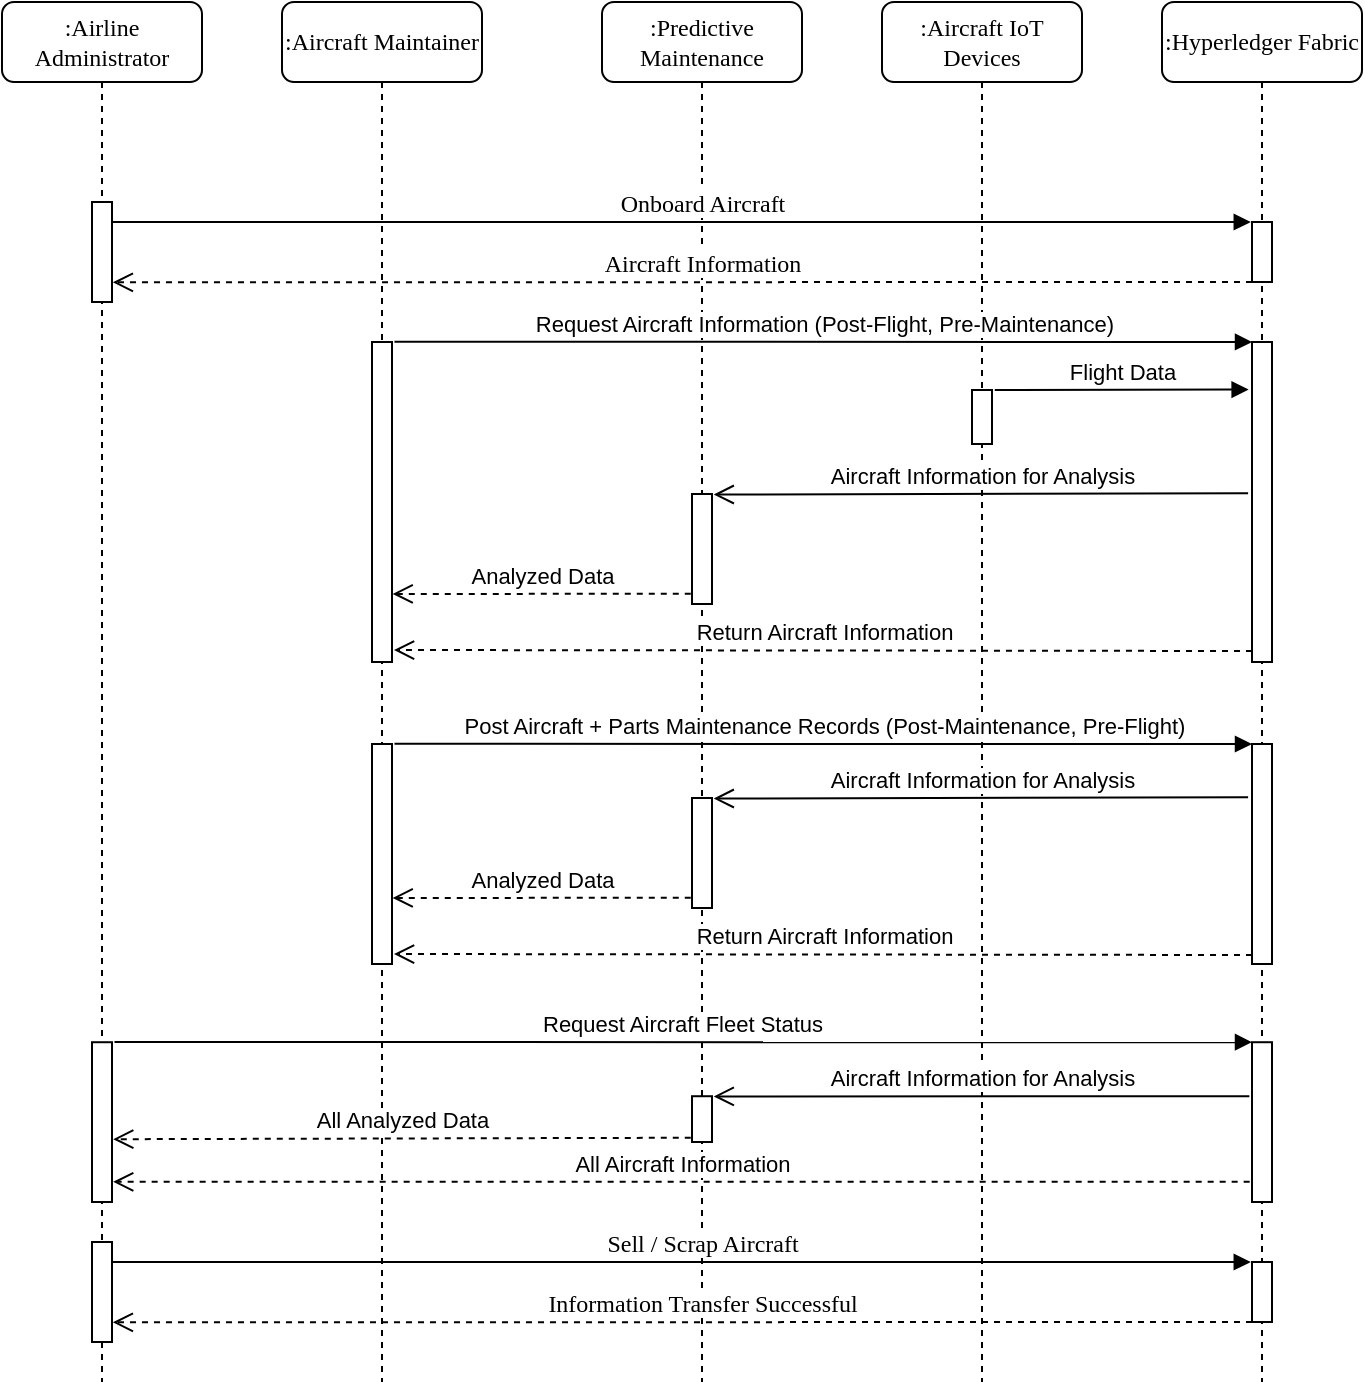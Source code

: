 <mxfile version="12.9.5" type="device"><diagram name="Page-1" id="13e1069c-82ec-6db2-03f1-153e76fe0fe0"><mxGraphModel dx="1635" dy="857" grid="1" gridSize="10" guides="1" tooltips="1" connect="1" arrows="1" fold="1" page="1" pageScale="1" pageWidth="1100" pageHeight="850" background="#ffffff" math="0" shadow="0"><root><mxCell id="0"/><mxCell id="1" parent="0"/><mxCell id="7baba1c4bc27f4b0-2" value=":Aircraft Maintainer" style="shape=umlLifeline;perimeter=lifelinePerimeter;whiteSpace=wrap;html=1;container=1;collapsible=0;recursiveResize=0;outlineConnect=0;rounded=1;shadow=0;comic=0;labelBackgroundColor=none;strokeWidth=1;fontFamily=Verdana;fontSize=12;align=center;" parent="1" vertex="1"><mxGeometry x="240" y="80" width="100" height="690" as="geometry"/></mxCell><mxCell id="7baba1c4bc27f4b0-10" value="" style="html=1;points=[];perimeter=orthogonalPerimeter;rounded=0;shadow=0;comic=0;labelBackgroundColor=none;strokeWidth=1;fontFamily=Verdana;fontSize=12;align=center;" parent="7baba1c4bc27f4b0-2" vertex="1"><mxGeometry x="45" y="170" width="10" height="160" as="geometry"/></mxCell><mxCell id="7baba1c4bc27f4b0-3" value=":Predictive Maintenance" style="shape=umlLifeline;perimeter=lifelinePerimeter;whiteSpace=wrap;html=1;container=1;collapsible=0;recursiveResize=0;outlineConnect=0;rounded=1;shadow=0;comic=0;labelBackgroundColor=none;strokeWidth=1;fontFamily=Verdana;fontSize=12;align=center;" parent="1" vertex="1"><mxGeometry x="400" y="80" width="100" height="690" as="geometry"/></mxCell><mxCell id="8cwbCHTnTe2jP9UpNw_R-12" value="" style="html=1;points=[];perimeter=orthogonalPerimeter;" vertex="1" parent="7baba1c4bc27f4b0-3"><mxGeometry x="45" y="246" width="10" height="55" as="geometry"/></mxCell><mxCell id="8cwbCHTnTe2jP9UpNw_R-51" value="" style="html=1;points=[];perimeter=orthogonalPerimeter;" vertex="1" parent="7baba1c4bc27f4b0-3"><mxGeometry x="45" y="547.11" width="10" height="22.89" as="geometry"/></mxCell><mxCell id="7baba1c4bc27f4b0-4" value=":Aircraft IoT Devices" style="shape=umlLifeline;perimeter=lifelinePerimeter;whiteSpace=wrap;html=1;container=1;collapsible=0;recursiveResize=0;outlineConnect=0;rounded=1;shadow=0;comic=0;labelBackgroundColor=none;strokeWidth=1;fontFamily=Verdana;fontSize=12;align=center;" parent="1" vertex="1"><mxGeometry x="540" y="80" width="100" height="690" as="geometry"/></mxCell><mxCell id="8cwbCHTnTe2jP9UpNw_R-25" value="" style="html=1;points=[];perimeter=orthogonalPerimeter;" vertex="1" parent="7baba1c4bc27f4b0-4"><mxGeometry x="45" y="194" width="10" height="27" as="geometry"/></mxCell><mxCell id="7baba1c4bc27f4b0-5" value=":Hyperledger Fabric" style="shape=umlLifeline;perimeter=lifelinePerimeter;whiteSpace=wrap;html=1;container=1;collapsible=0;recursiveResize=0;outlineConnect=0;rounded=1;shadow=0;comic=0;labelBackgroundColor=none;strokeWidth=1;fontFamily=Verdana;fontSize=12;align=center;" parent="1" vertex="1"><mxGeometry x="680" y="80" width="100" height="690" as="geometry"/></mxCell><mxCell id="7baba1c4bc27f4b0-19" value="" style="html=1;points=[];perimeter=orthogonalPerimeter;rounded=0;shadow=0;comic=0;labelBackgroundColor=none;strokeWidth=1;fontFamily=Verdana;fontSize=12;align=center;" parent="7baba1c4bc27f4b0-5" vertex="1"><mxGeometry x="45" y="110" width="10" height="30" as="geometry"/></mxCell><mxCell id="8cwbCHTnTe2jP9UpNw_R-17" value="" style="html=1;points=[];perimeter=orthogonalPerimeter;" vertex="1" parent="7baba1c4bc27f4b0-5"><mxGeometry x="45" y="170" width="10" height="160" as="geometry"/></mxCell><mxCell id="8cwbCHTnTe2jP9UpNw_R-34" value="" style="html=1;points=[];perimeter=orthogonalPerimeter;rounded=0;shadow=0;comic=0;labelBackgroundColor=none;strokeWidth=1;fontFamily=Verdana;fontSize=12;align=center;" vertex="1" parent="7baba1c4bc27f4b0-5"><mxGeometry x="-395" y="371" width="10" height="110" as="geometry"/></mxCell><mxCell id="8cwbCHTnTe2jP9UpNw_R-35" value="" style="html=1;points=[];perimeter=orthogonalPerimeter;" vertex="1" parent="7baba1c4bc27f4b0-5"><mxGeometry x="-235" y="398" width="10" height="55" as="geometry"/></mxCell><mxCell id="8cwbCHTnTe2jP9UpNw_R-37" value="" style="html=1;points=[];perimeter=orthogonalPerimeter;" vertex="1" parent="7baba1c4bc27f4b0-5"><mxGeometry x="45" y="371" width="10" height="110" as="geometry"/></mxCell><mxCell id="8cwbCHTnTe2jP9UpNw_R-38" value="Post Aircraft + Parts Maintenance Records (Post-Maintenance, Pre-Flight)" style="html=1;verticalAlign=bottom;endArrow=block;entryX=0;entryY=0;exitX=1.124;exitY=-0.001;exitDx=0;exitDy=0;exitPerimeter=0;" edge="1" parent="7baba1c4bc27f4b0-5" source="8cwbCHTnTe2jP9UpNw_R-34" target="8cwbCHTnTe2jP9UpNw_R-37"><mxGeometry relative="1" as="geometry"><mxPoint x="-330" y="371" as="sourcePoint"/></mxGeometry></mxCell><mxCell id="8cwbCHTnTe2jP9UpNw_R-39" value="Return Aircraft Information" style="html=1;verticalAlign=bottom;endArrow=open;dashed=1;endSize=8;exitX=0;exitY=0.95;" edge="1" parent="7baba1c4bc27f4b0-5"><mxGeometry relative="1" as="geometry"><mxPoint x="-384" y="476" as="targetPoint"/><mxPoint x="45" y="476.5" as="sourcePoint"/></mxGeometry></mxCell><mxCell id="8cwbCHTnTe2jP9UpNw_R-40" value="Analyzed Data" style="html=1;verticalAlign=bottom;endArrow=open;dashed=1;endSize=8;exitX=-0.061;exitY=0.907;exitDx=0;exitDy=0;exitPerimeter=0;entryX=1.032;entryY=0.826;entryDx=0;entryDy=0;entryPerimeter=0;" edge="1" parent="7baba1c4bc27f4b0-5" source="8cwbCHTnTe2jP9UpNw_R-35"><mxGeometry relative="1" as="geometry"><mxPoint x="-384.68" y="447.98" as="targetPoint"/><mxPoint x="-250" y="448" as="sourcePoint"/></mxGeometry></mxCell><mxCell id="8cwbCHTnTe2jP9UpNw_R-41" value="Aircraft Information for Analysis" style="html=1;verticalAlign=bottom;endArrow=open;endSize=8;exitX=-0.195;exitY=0.607;exitDx=0;exitDy=0;exitPerimeter=0;entryX=1.087;entryY=0.005;entryDx=0;entryDy=0;entryPerimeter=0;" edge="1" parent="7baba1c4bc27f4b0-5" target="8cwbCHTnTe2jP9UpNw_R-35"><mxGeometry relative="1" as="geometry"><mxPoint x="-220" y="398" as="targetPoint"/><mxPoint x="43.05" y="397.61" as="sourcePoint"/></mxGeometry></mxCell><mxCell id="8cwbCHTnTe2jP9UpNw_R-52" value="" style="html=1;points=[];perimeter=orthogonalPerimeter;" vertex="1" parent="7baba1c4bc27f4b0-5"><mxGeometry x="45" y="520.11" width="10" height="79.89" as="geometry"/></mxCell><mxCell id="7baba1c4bc27f4b0-8" value=":Airline Administrator" style="shape=umlLifeline;perimeter=lifelinePerimeter;whiteSpace=wrap;html=1;container=1;collapsible=0;recursiveResize=0;outlineConnect=0;rounded=1;shadow=0;comic=0;labelBackgroundColor=none;strokeWidth=1;fontFamily=Verdana;fontSize=12;align=center;" parent="1" vertex="1"><mxGeometry x="100" y="80" width="100" height="690" as="geometry"/></mxCell><mxCell id="7baba1c4bc27f4b0-9" value="" style="html=1;points=[];perimeter=orthogonalPerimeter;rounded=0;shadow=0;comic=0;labelBackgroundColor=none;strokeWidth=1;fontFamily=Verdana;fontSize=12;align=center;" parent="7baba1c4bc27f4b0-8" vertex="1"><mxGeometry x="45" y="100" width="10" height="50" as="geometry"/></mxCell><mxCell id="8cwbCHTnTe2jP9UpNw_R-50" value="" style="html=1;points=[];perimeter=orthogonalPerimeter;rounded=0;shadow=0;comic=0;labelBackgroundColor=none;strokeWidth=1;fontFamily=Verdana;fontSize=12;align=center;" vertex="1" parent="7baba1c4bc27f4b0-8"><mxGeometry x="45" y="520.11" width="10" height="79.89" as="geometry"/></mxCell><mxCell id="8cwbCHTnTe2jP9UpNw_R-64" value="" style="html=1;points=[];perimeter=orthogonalPerimeter;rounded=0;shadow=0;comic=0;labelBackgroundColor=none;strokeWidth=1;fontFamily=Verdana;fontSize=12;align=center;" vertex="1" parent="7baba1c4bc27f4b0-8"><mxGeometry x="625" y="630" width="10" height="30" as="geometry"/></mxCell><mxCell id="8cwbCHTnTe2jP9UpNw_R-65" value="" style="html=1;points=[];perimeter=orthogonalPerimeter;rounded=0;shadow=0;comic=0;labelBackgroundColor=none;strokeWidth=1;fontFamily=Verdana;fontSize=12;align=center;" vertex="1" parent="7baba1c4bc27f4b0-8"><mxGeometry x="45" y="620" width="10" height="50" as="geometry"/></mxCell><mxCell id="8cwbCHTnTe2jP9UpNw_R-66" value="Sell / Scrap Aircraft" style="html=1;verticalAlign=bottom;endArrow=block;entryX=-0.061;entryY=0;labelBackgroundColor=#ffffff;fontFamily=Verdana;fontSize=12;edgeStyle=elbowEdgeStyle;elbow=vertical;entryDx=0;entryDy=0;entryPerimeter=0;" edge="1" parent="7baba1c4bc27f4b0-8" source="8cwbCHTnTe2jP9UpNw_R-65" target="8cwbCHTnTe2jP9UpNw_R-64"><mxGeometry x="0.036" relative="1" as="geometry"><mxPoint x="120" y="630" as="sourcePoint"/><mxPoint as="offset"/></mxGeometry></mxCell><mxCell id="8cwbCHTnTe2jP9UpNw_R-67" value="Information Transfer Successful" style="html=1;verticalAlign=bottom;endArrow=open;dashed=1;endSize=8;labelBackgroundColor=#ffffff;fontFamily=Verdana;fontSize=12;elbow=vertical;entryX=1.041;entryY=0.803;entryDx=0;entryDy=0;entryPerimeter=0;" edge="1" parent="7baba1c4bc27f4b0-8" target="8cwbCHTnTe2jP9UpNw_R-65"><mxGeometry x="-0.034" relative="1" as="geometry"><mxPoint x="120" y="660" as="targetPoint"/><mxPoint x="625" y="660" as="sourcePoint"/><mxPoint as="offset"/></mxGeometry></mxCell><mxCell id="7baba1c4bc27f4b0-11" value="Onboard Aircraft" style="html=1;verticalAlign=bottom;endArrow=block;entryX=-0.061;entryY=0;labelBackgroundColor=#ffffff;fontFamily=Verdana;fontSize=12;edgeStyle=elbowEdgeStyle;elbow=vertical;entryDx=0;entryDy=0;entryPerimeter=0;" parent="1" source="7baba1c4bc27f4b0-9" target="7baba1c4bc27f4b0-19" edge="1"><mxGeometry x="0.036" relative="1" as="geometry"><mxPoint x="220" y="190" as="sourcePoint"/><mxPoint as="offset"/></mxGeometry></mxCell><mxCell id="8cwbCHTnTe2jP9UpNw_R-9" value="Aircraft Information" style="html=1;verticalAlign=bottom;endArrow=open;dashed=1;endSize=8;labelBackgroundColor=#ffffff;fontFamily=Verdana;fontSize=12;elbow=vertical;entryX=1.041;entryY=0.803;entryDx=0;entryDy=0;entryPerimeter=0;" edge="1" parent="1" target="7baba1c4bc27f4b0-9"><mxGeometry x="-0.034" relative="1" as="geometry"><mxPoint x="220" y="220" as="targetPoint"/><mxPoint x="725" y="220" as="sourcePoint"/><mxPoint as="offset"/></mxGeometry></mxCell><mxCell id="8cwbCHTnTe2jP9UpNw_R-18" value="Request Aircraft Information (Post-Flight, Pre-Maintenance)" style="html=1;verticalAlign=bottom;endArrow=block;entryX=0;entryY=0;exitX=1.124;exitY=-0.001;exitDx=0;exitDy=0;exitPerimeter=0;" edge="1" target="8cwbCHTnTe2jP9UpNw_R-17" parent="1" source="7baba1c4bc27f4b0-10"><mxGeometry relative="1" as="geometry"><mxPoint x="350" y="250" as="sourcePoint"/></mxGeometry></mxCell><mxCell id="8cwbCHTnTe2jP9UpNw_R-19" value="Return Aircraft Information" style="html=1;verticalAlign=bottom;endArrow=open;dashed=1;endSize=8;exitX=0;exitY=0.95;" edge="1" parent="1"><mxGeometry relative="1" as="geometry"><mxPoint x="296" y="404" as="targetPoint"/><mxPoint x="725" y="404.5" as="sourcePoint"/></mxGeometry></mxCell><mxCell id="8cwbCHTnTe2jP9UpNw_R-22" value="Analyzed Data" style="html=1;verticalAlign=bottom;endArrow=open;dashed=1;endSize=8;exitX=-0.061;exitY=0.907;exitDx=0;exitDy=0;exitPerimeter=0;entryX=1.032;entryY=0.826;entryDx=0;entryDy=0;entryPerimeter=0;" edge="1" parent="1" source="8cwbCHTnTe2jP9UpNw_R-12"><mxGeometry relative="1" as="geometry"><mxPoint x="295.32" y="375.98" as="targetPoint"/><mxPoint x="430" y="376" as="sourcePoint"/></mxGeometry></mxCell><mxCell id="8cwbCHTnTe2jP9UpNw_R-24" value="Aircraft Information for Analysis" style="html=1;verticalAlign=bottom;endArrow=open;endSize=8;exitX=-0.195;exitY=0.607;exitDx=0;exitDy=0;exitPerimeter=0;entryX=1.087;entryY=0.005;entryDx=0;entryDy=0;entryPerimeter=0;" edge="1" parent="1" target="8cwbCHTnTe2jP9UpNw_R-12"><mxGeometry relative="1" as="geometry"><mxPoint x="460" y="326" as="targetPoint"/><mxPoint x="723.05" y="325.61" as="sourcePoint"/></mxGeometry></mxCell><mxCell id="8cwbCHTnTe2jP9UpNw_R-26" value="Flight Data" style="html=1;verticalAlign=bottom;endArrow=block;exitX=1.139;exitY=0;exitDx=0;exitDy=0;exitPerimeter=0;entryX=-0.169;entryY=0.086;entryDx=0;entryDy=0;entryPerimeter=0;" edge="1" parent="1" source="8cwbCHTnTe2jP9UpNw_R-25"><mxGeometry relative="1" as="geometry"><mxPoint x="306.24" y="263.77" as="sourcePoint"/><mxPoint x="723.31" y="273.78" as="targetPoint"/></mxGeometry></mxCell><mxCell id="8cwbCHTnTe2jP9UpNw_R-53" value="Request Aircraft Fleet Status" style="html=1;verticalAlign=bottom;endArrow=block;entryX=0;entryY=0;exitX=1.124;exitY=-0.001;exitDx=0;exitDy=0;exitPerimeter=0;" edge="1" parent="1" source="8cwbCHTnTe2jP9UpNw_R-50" target="8cwbCHTnTe2jP9UpNw_R-52"><mxGeometry x="-0.002" relative="1" as="geometry"><mxPoint x="-355" y="520.11" as="sourcePoint"/><mxPoint as="offset"/></mxGeometry></mxCell><mxCell id="8cwbCHTnTe2jP9UpNw_R-55" value="All Analyzed Data" style="html=1;verticalAlign=bottom;endArrow=open;dashed=1;endSize=8;exitX=-0.061;exitY=0.907;exitDx=0;exitDy=0;exitPerimeter=0;entryX=1.061;entryY=0.607;entryDx=0;entryDy=0;entryPerimeter=0;" edge="1" parent="1" source="8cwbCHTnTe2jP9UpNw_R-51" target="8cwbCHTnTe2jP9UpNw_R-50"><mxGeometry relative="1" as="geometry"><mxPoint x="210" y="648" as="targetPoint"/><mxPoint x="-275" y="597.11" as="sourcePoint"/></mxGeometry></mxCell><mxCell id="8cwbCHTnTe2jP9UpNw_R-56" value="Aircraft Information for Analysis" style="html=1;verticalAlign=bottom;endArrow=open;endSize=8;entryX=1.087;entryY=0.005;entryDx=0;entryDy=0;entryPerimeter=0;exitX=-0.133;exitY=0.338;exitDx=0;exitDy=0;exitPerimeter=0;" edge="1" parent="1" target="8cwbCHTnTe2jP9UpNw_R-51" source="8cwbCHTnTe2jP9UpNw_R-52"><mxGeometry relative="1" as="geometry"><mxPoint x="-245" y="547.11" as="targetPoint"/><mxPoint x="690" y="627" as="sourcePoint"/></mxGeometry></mxCell><mxCell id="8cwbCHTnTe2jP9UpNw_R-57" value="All Aircraft Information" style="html=1;verticalAlign=bottom;endArrow=open;dashed=1;endSize=8;entryX=1.058;entryY=0.874;entryDx=0;entryDy=0;entryPerimeter=0;exitX=-0.117;exitY=0.873;exitDx=0;exitDy=0;exitPerimeter=0;" edge="1" parent="1" source="8cwbCHTnTe2jP9UpNw_R-52" target="8cwbCHTnTe2jP9UpNw_R-50"><mxGeometry relative="1" as="geometry"><mxPoint x="280.0" y="670" as="targetPoint"/><mxPoint x="709" y="670" as="sourcePoint"/></mxGeometry></mxCell></root></mxGraphModel></diagram></mxfile>
